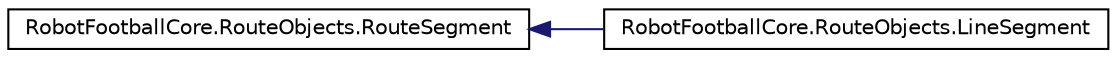 digraph G
{
  edge [fontname="Helvetica",fontsize="10",labelfontname="Helvetica",labelfontsize="10"];
  node [fontname="Helvetica",fontsize="10",shape=record];
  rankdir="LR";
  Node1 [label="RobotFootballCore.RouteObjects.RouteSegment",height=0.2,width=0.4,color="black", fillcolor="white", style="filled",URL="$class_robot_football_core_1_1_route_objects_1_1_route_segment.html"];
  Node1 -> Node2 [dir="back",color="midnightblue",fontsize="10",style="solid",fontname="Helvetica"];
  Node2 [label="RobotFootballCore.RouteObjects.LineSegment",height=0.2,width=0.4,color="black", fillcolor="white", style="filled",URL="$class_robot_football_core_1_1_route_objects_1_1_line_segment.html"];
}
